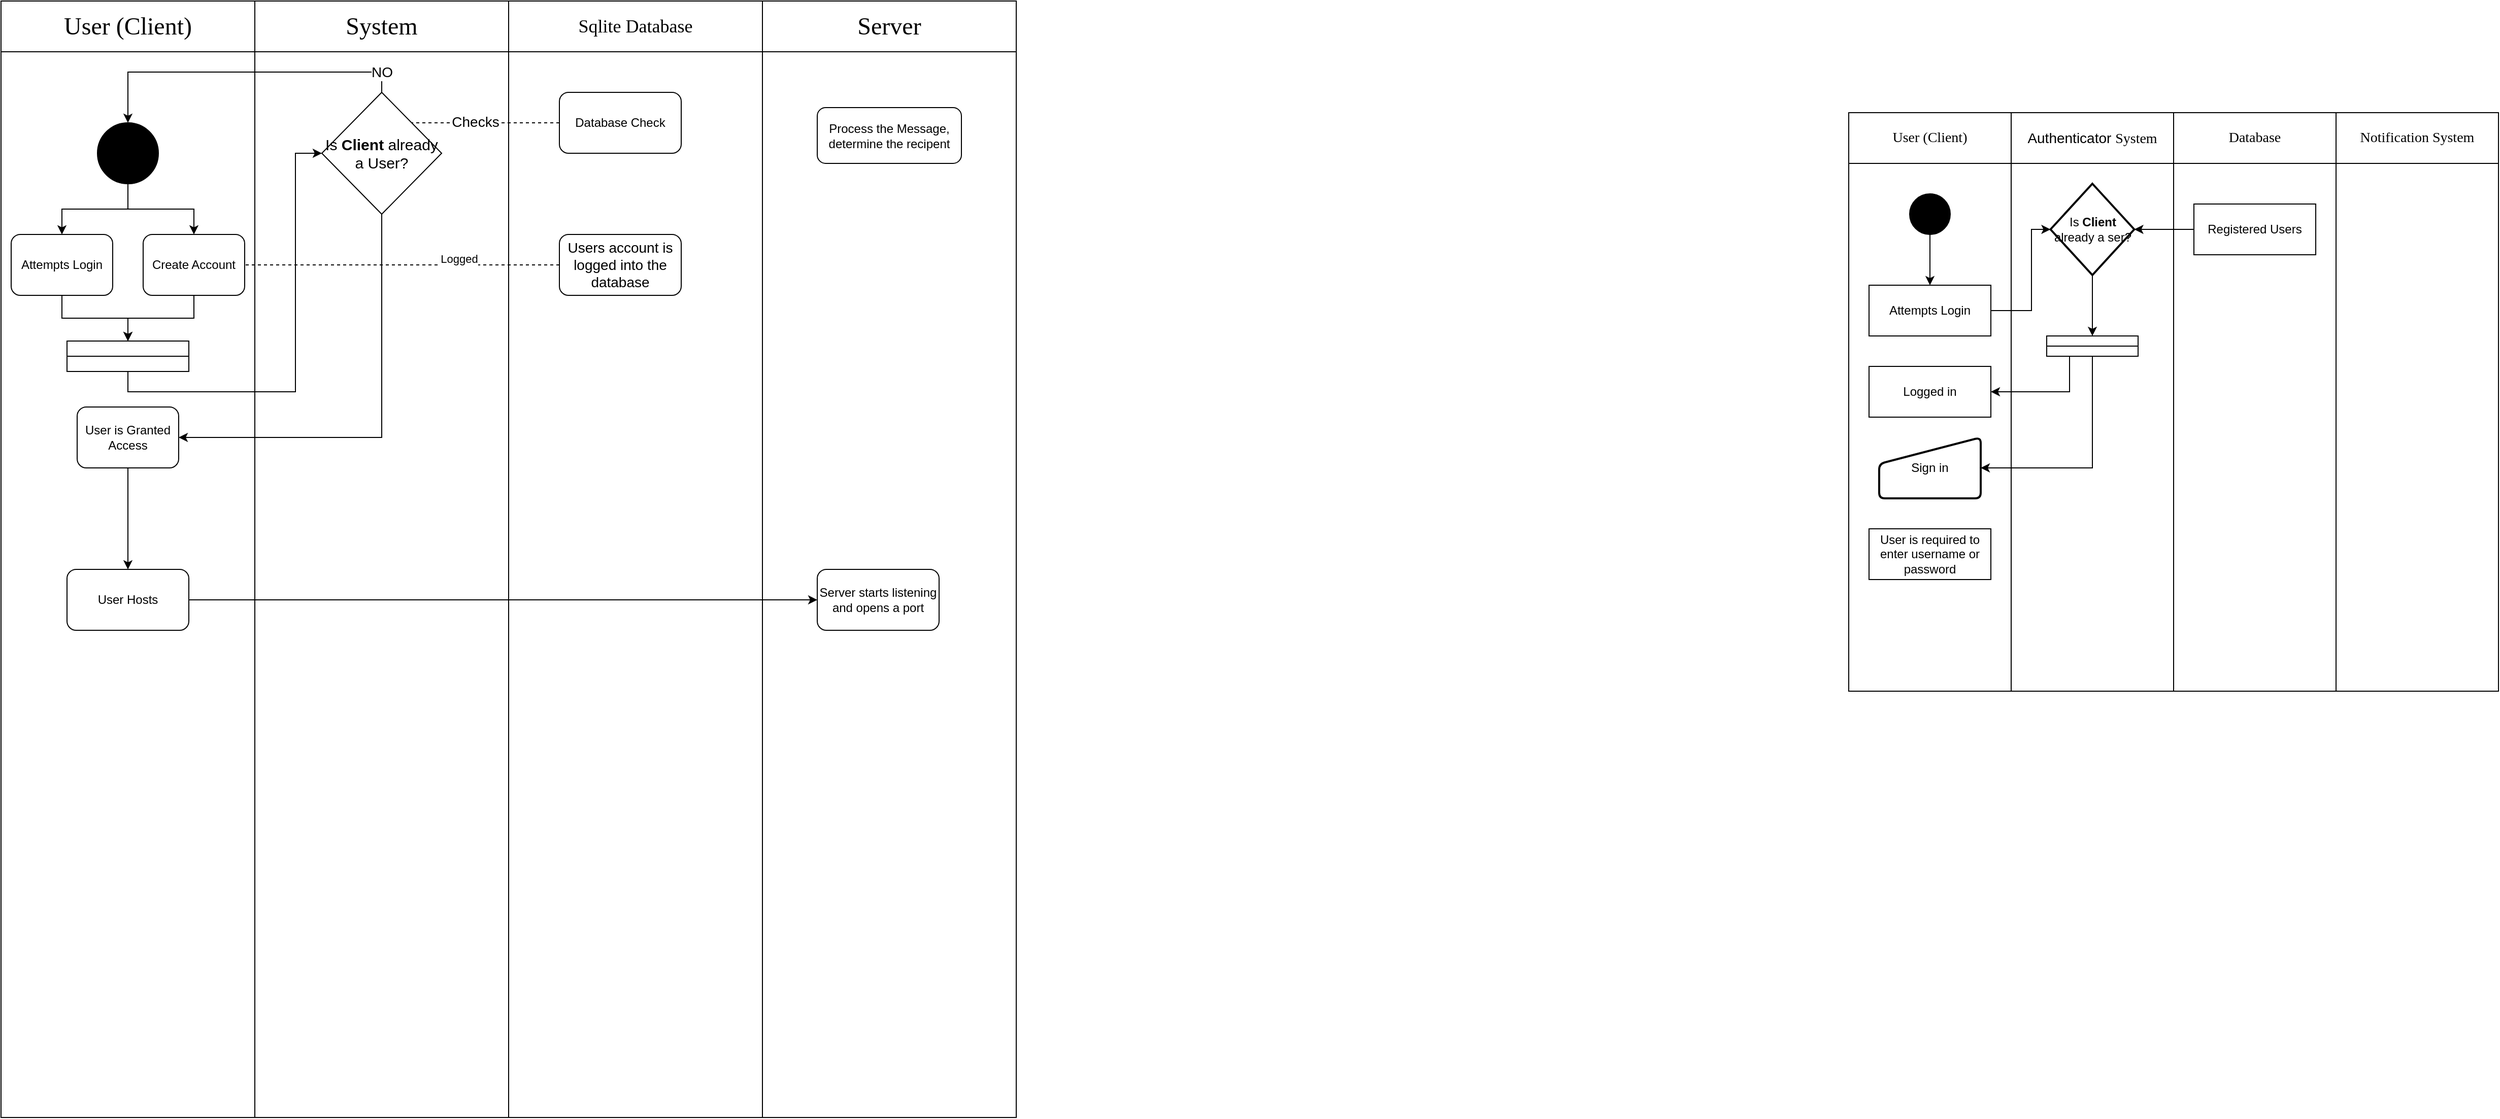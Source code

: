 <mxfile version="24.7.7">
  <diagram name="Page-1" id="z3YRru63F1JJ3skDX_K0">
    <mxGraphModel dx="3415" dy="968" grid="1" gridSize="10" guides="1" tooltips="1" connect="1" arrows="1" fold="1" page="1" pageScale="1" pageWidth="850" pageHeight="1100" math="0" shadow="0">
      <root>
        <mxCell id="0" />
        <mxCell id="1" parent="0" />
        <mxCell id="MbAl7yiFMgFEbEgRKCan-1" value="" style="rounded=0;whiteSpace=wrap;html=1;" vertex="1" parent="1">
          <mxGeometry x="120" y="160" width="160" height="520" as="geometry" />
        </mxCell>
        <mxCell id="MbAl7yiFMgFEbEgRKCan-2" value="&lt;font style=&quot;font-size: 14px;&quot; face=&quot;Verdana&quot;&gt;User (Client)&lt;/font&gt;" style="rounded=0;whiteSpace=wrap;html=1;" vertex="1" parent="1">
          <mxGeometry x="120" y="110" width="160" height="50" as="geometry" />
        </mxCell>
        <mxCell id="MbAl7yiFMgFEbEgRKCan-5" value="" style="rounded=0;whiteSpace=wrap;html=1;" vertex="1" parent="1">
          <mxGeometry x="280" y="160" width="160" height="520" as="geometry" />
        </mxCell>
        <mxCell id="MbAl7yiFMgFEbEgRKCan-6" value="&lt;font style=&quot;font-size: 14px;&quot;&gt;Authenticator&lt;/font&gt;&lt;font style=&quot;font-size: 14px;&quot;&gt; &lt;font face=&quot;Verdana&quot;&gt;System&lt;/font&gt;&lt;/font&gt;" style="rounded=0;whiteSpace=wrap;html=1;" vertex="1" parent="1">
          <mxGeometry x="280" y="110" width="160" height="50" as="geometry" />
        </mxCell>
        <mxCell id="MbAl7yiFMgFEbEgRKCan-7" value="" style="rounded=0;whiteSpace=wrap;html=1;" vertex="1" parent="1">
          <mxGeometry x="440" y="160" width="160" height="520" as="geometry" />
        </mxCell>
        <mxCell id="MbAl7yiFMgFEbEgRKCan-8" value="&lt;div&gt;&lt;font style=&quot;font-size: 14px;&quot; face=&quot;Verdana&quot;&gt;Database&lt;/font&gt;&lt;/div&gt;" style="rounded=0;whiteSpace=wrap;html=1;" vertex="1" parent="1">
          <mxGeometry x="440" y="110" width="160" height="50" as="geometry" />
        </mxCell>
        <mxCell id="MbAl7yiFMgFEbEgRKCan-9" value="" style="rounded=0;whiteSpace=wrap;html=1;" vertex="1" parent="1">
          <mxGeometry x="600" y="160" width="160" height="520" as="geometry" />
        </mxCell>
        <mxCell id="MbAl7yiFMgFEbEgRKCan-10" value="&lt;font style=&quot;font-size: 14px;&quot; face=&quot;Verdana&quot;&gt;Notification System&lt;br&gt;&lt;/font&gt;" style="rounded=0;whiteSpace=wrap;html=1;" vertex="1" parent="1">
          <mxGeometry x="600" y="110" width="160" height="50" as="geometry" />
        </mxCell>
        <mxCell id="MbAl7yiFMgFEbEgRKCan-14" style="edgeStyle=orthogonalEdgeStyle;rounded=0;orthogonalLoop=1;jettySize=auto;html=1;exitX=0.5;exitY=1;exitDx=0;exitDy=0;entryX=0.5;entryY=0;entryDx=0;entryDy=0;" edge="1" parent="1" source="MbAl7yiFMgFEbEgRKCan-12" target="MbAl7yiFMgFEbEgRKCan-13">
          <mxGeometry relative="1" as="geometry" />
        </mxCell>
        <mxCell id="MbAl7yiFMgFEbEgRKCan-12" value="" style="ellipse;whiteSpace=wrap;html=1;aspect=fixed;fillColor=#000000;" vertex="1" parent="1">
          <mxGeometry x="180" y="190" width="40" height="40" as="geometry" />
        </mxCell>
        <mxCell id="MbAl7yiFMgFEbEgRKCan-13" value="Attempts Login" style="rounded=0;whiteSpace=wrap;html=1;" vertex="1" parent="1">
          <mxGeometry x="140" y="280" width="120" height="50" as="geometry" />
        </mxCell>
        <mxCell id="MbAl7yiFMgFEbEgRKCan-16" value="Registered Users" style="rounded=0;whiteSpace=wrap;html=1;" vertex="1" parent="1">
          <mxGeometry x="460" y="200" width="120" height="50" as="geometry" />
        </mxCell>
        <mxCell id="MbAl7yiFMgFEbEgRKCan-19" value="User is required to enter username or password" style="rounded=0;whiteSpace=wrap;html=1;" vertex="1" parent="1">
          <mxGeometry x="140" y="520" width="120" height="50" as="geometry" />
        </mxCell>
        <mxCell id="MbAl7yiFMgFEbEgRKCan-22" value="Sign in " style="html=1;strokeWidth=2;shape=manualInput;whiteSpace=wrap;rounded=1;size=26;arcSize=11;" vertex="1" parent="1">
          <mxGeometry x="150" y="430" width="100" height="60" as="geometry" />
        </mxCell>
        <mxCell id="MbAl7yiFMgFEbEgRKCan-34" style="edgeStyle=orthogonalEdgeStyle;rounded=0;orthogonalLoop=1;jettySize=auto;html=1;exitX=0.5;exitY=1;exitDx=0;exitDy=0;exitPerimeter=0;entryX=0.5;entryY=0;entryDx=0;entryDy=0;" edge="1" parent="1" source="MbAl7yiFMgFEbEgRKCan-23" target="MbAl7yiFMgFEbEgRKCan-31">
          <mxGeometry relative="1" as="geometry" />
        </mxCell>
        <mxCell id="MbAl7yiFMgFEbEgRKCan-23" value="&lt;div align=&quot;center&quot;&gt;&lt;font style=&quot;font-size: 12px;&quot;&gt;Is &lt;b&gt;Client&lt;/b&gt; already a ser?&lt;/font&gt;&lt;/div&gt;" style="strokeWidth=2;html=1;shape=mxgraph.flowchart.decision;whiteSpace=wrap;align=center;" vertex="1" parent="1">
          <mxGeometry x="318.75" y="180" width="82.5" height="90" as="geometry" />
        </mxCell>
        <mxCell id="MbAl7yiFMgFEbEgRKCan-24" style="edgeStyle=orthogonalEdgeStyle;rounded=0;orthogonalLoop=1;jettySize=auto;html=1;exitX=1;exitY=0.5;exitDx=0;exitDy=0;entryX=0;entryY=0.5;entryDx=0;entryDy=0;entryPerimeter=0;" edge="1" parent="1" source="MbAl7yiFMgFEbEgRKCan-13" target="MbAl7yiFMgFEbEgRKCan-23">
          <mxGeometry relative="1" as="geometry">
            <Array as="points">
              <mxPoint x="300" y="305" />
              <mxPoint x="300" y="225" />
            </Array>
          </mxGeometry>
        </mxCell>
        <mxCell id="MbAl7yiFMgFEbEgRKCan-25" style="edgeStyle=orthogonalEdgeStyle;rounded=0;orthogonalLoop=1;jettySize=auto;html=1;exitX=0;exitY=0.5;exitDx=0;exitDy=0;entryX=1;entryY=0.5;entryDx=0;entryDy=0;entryPerimeter=0;" edge="1" parent="1" source="MbAl7yiFMgFEbEgRKCan-16" target="MbAl7yiFMgFEbEgRKCan-23">
          <mxGeometry relative="1" as="geometry" />
        </mxCell>
        <mxCell id="MbAl7yiFMgFEbEgRKCan-26" value="Logged in" style="rounded=0;whiteSpace=wrap;html=1;" vertex="1" parent="1">
          <mxGeometry x="140" y="360" width="120" height="50" as="geometry" />
        </mxCell>
        <mxCell id="MbAl7yiFMgFEbEgRKCan-31" value="" style="rounded=0;whiteSpace=wrap;html=1;" vertex="1" parent="1">
          <mxGeometry x="315" y="330" width="90" height="10" as="geometry" />
        </mxCell>
        <mxCell id="MbAl7yiFMgFEbEgRKCan-35" style="edgeStyle=orthogonalEdgeStyle;rounded=0;orthogonalLoop=1;jettySize=auto;html=1;exitX=0.25;exitY=1;exitDx=0;exitDy=0;entryX=1;entryY=0.5;entryDx=0;entryDy=0;" edge="1" parent="1" source="MbAl7yiFMgFEbEgRKCan-32" target="MbAl7yiFMgFEbEgRKCan-26">
          <mxGeometry relative="1" as="geometry" />
        </mxCell>
        <mxCell id="MbAl7yiFMgFEbEgRKCan-36" style="edgeStyle=orthogonalEdgeStyle;rounded=0;orthogonalLoop=1;jettySize=auto;html=1;exitX=0.5;exitY=1;exitDx=0;exitDy=0;entryX=1;entryY=0.5;entryDx=0;entryDy=0;" edge="1" parent="1" source="MbAl7yiFMgFEbEgRKCan-32" target="MbAl7yiFMgFEbEgRKCan-22">
          <mxGeometry relative="1" as="geometry" />
        </mxCell>
        <mxCell id="MbAl7yiFMgFEbEgRKCan-32" value="" style="rounded=0;whiteSpace=wrap;html=1;" vertex="1" parent="1">
          <mxGeometry x="315" y="340" width="90" height="10" as="geometry" />
        </mxCell>
        <mxCell id="MbAl7yiFMgFEbEgRKCan-37" value="" style="rounded=0;whiteSpace=wrap;html=1;" vertex="1" parent="1">
          <mxGeometry x="-1700" y="50" width="250" height="1050" as="geometry" />
        </mxCell>
        <mxCell id="MbAl7yiFMgFEbEgRKCan-38" value="&lt;font style=&quot;font-size: 24px;&quot; face=&quot;Verdana&quot;&gt;User (Client)&lt;/font&gt;" style="rounded=0;whiteSpace=wrap;html=1;" vertex="1" parent="1">
          <mxGeometry x="-1700" width="250" height="50" as="geometry" />
        </mxCell>
        <mxCell id="MbAl7yiFMgFEbEgRKCan-39" value="" style="rounded=0;whiteSpace=wrap;html=1;" vertex="1" parent="1">
          <mxGeometry x="-1450" y="50" width="250" height="1050" as="geometry" />
        </mxCell>
        <mxCell id="MbAl7yiFMgFEbEgRKCan-40" value="&lt;font style=&quot;font-size: 24px;&quot; face=&quot;Verdana&quot;&gt;System&lt;/font&gt;" style="rounded=0;whiteSpace=wrap;html=1;" vertex="1" parent="1">
          <mxGeometry x="-1450" width="250" height="50" as="geometry" />
        </mxCell>
        <mxCell id="MbAl7yiFMgFEbEgRKCan-41" value="" style="rounded=0;whiteSpace=wrap;html=1;" vertex="1" parent="1">
          <mxGeometry x="-1200" y="50" width="250" height="1050" as="geometry" />
        </mxCell>
        <mxCell id="MbAl7yiFMgFEbEgRKCan-42" value="&lt;font style=&quot;font-size: 18px;&quot; face=&quot;Verdana&quot;&gt;Sqlite Database&lt;/font&gt;" style="rounded=0;whiteSpace=wrap;html=1;" vertex="1" parent="1">
          <mxGeometry x="-1200" width="250" height="50" as="geometry" />
        </mxCell>
        <mxCell id="MbAl7yiFMgFEbEgRKCan-43" value="" style="rounded=0;whiteSpace=wrap;html=1;" vertex="1" parent="1">
          <mxGeometry x="-950" y="50" width="250" height="1050" as="geometry" />
        </mxCell>
        <mxCell id="MbAl7yiFMgFEbEgRKCan-44" value="&lt;font style=&quot;font-size: 24px;&quot; face=&quot;Verdana&quot;&gt;Server&lt;/font&gt;" style="rounded=0;whiteSpace=wrap;html=1;" vertex="1" parent="1">
          <mxGeometry x="-950" width="250" height="50" as="geometry" />
        </mxCell>
        <mxCell id="MbAl7yiFMgFEbEgRKCan-62" style="edgeStyle=orthogonalEdgeStyle;rounded=0;orthogonalLoop=1;jettySize=auto;html=1;exitX=0.5;exitY=1;exitDx=0;exitDy=0;entryX=0.5;entryY=0;entryDx=0;entryDy=0;" edge="1" parent="1" source="MbAl7yiFMgFEbEgRKCan-45" target="MbAl7yiFMgFEbEgRKCan-58">
          <mxGeometry relative="1" as="geometry">
            <mxPoint x="-1575" y="200" as="targetPoint" />
          </mxGeometry>
        </mxCell>
        <mxCell id="MbAl7yiFMgFEbEgRKCan-77" style="edgeStyle=orthogonalEdgeStyle;rounded=0;orthogonalLoop=1;jettySize=auto;html=1;exitX=0.5;exitY=1;exitDx=0;exitDy=0;entryX=0.5;entryY=0;entryDx=0;entryDy=0;" edge="1" parent="1" source="MbAl7yiFMgFEbEgRKCan-45" target="MbAl7yiFMgFEbEgRKCan-76">
          <mxGeometry relative="1" as="geometry" />
        </mxCell>
        <mxCell id="MbAl7yiFMgFEbEgRKCan-45" value="" style="ellipse;whiteSpace=wrap;html=1;aspect=fixed;fillColor=#000000;" vertex="1" parent="1">
          <mxGeometry x="-1605" y="120" width="60" height="60" as="geometry" />
        </mxCell>
        <mxCell id="MbAl7yiFMgFEbEgRKCan-47" value="Process the Message, determine the recipent" style="rounded=1;whiteSpace=wrap;html=1;" vertex="1" parent="1">
          <mxGeometry x="-896" y="105" width="142" height="55" as="geometry" />
        </mxCell>
        <mxCell id="MbAl7yiFMgFEbEgRKCan-53" style="edgeStyle=orthogonalEdgeStyle;rounded=0;orthogonalLoop=1;jettySize=auto;html=1;exitX=0.5;exitY=0;exitDx=0;exitDy=0;entryX=0.5;entryY=0;entryDx=0;entryDy=0;" edge="1" parent="1" source="MbAl7yiFMgFEbEgRKCan-49" target="MbAl7yiFMgFEbEgRKCan-45">
          <mxGeometry relative="1" as="geometry" />
        </mxCell>
        <mxCell id="MbAl7yiFMgFEbEgRKCan-68" value="&lt;font style=&quot;font-size: 14px;&quot;&gt;NO&lt;/font&gt;" style="edgeLabel;html=1;align=center;verticalAlign=middle;resizable=0;points=[];" vertex="1" connectable="0" parent="MbAl7yiFMgFEbEgRKCan-53">
          <mxGeometry x="-0.306" relative="1" as="geometry">
            <mxPoint x="91" as="offset" />
          </mxGeometry>
        </mxCell>
        <mxCell id="MbAl7yiFMgFEbEgRKCan-73" style="edgeStyle=orthogonalEdgeStyle;rounded=0;orthogonalLoop=1;jettySize=auto;html=1;exitX=0.5;exitY=1;exitDx=0;exitDy=0;entryX=1;entryY=0.5;entryDx=0;entryDy=0;" edge="1" parent="1" source="MbAl7yiFMgFEbEgRKCan-49" target="MbAl7yiFMgFEbEgRKCan-71">
          <mxGeometry relative="1" as="geometry" />
        </mxCell>
        <mxCell id="MbAl7yiFMgFEbEgRKCan-49" value="&lt;div style=&quot;font-size: 15px;&quot; align=&quot;center&quot;&gt;&lt;font style=&quot;font-size: 15px;&quot;&gt;Is &lt;b&gt;Client&lt;/b&gt; already a User?&lt;/font&gt;&lt;/div&gt;" style="rhombus;whiteSpace=wrap;html=1;" vertex="1" parent="1">
          <mxGeometry x="-1384" y="90" width="118" height="120" as="geometry" />
        </mxCell>
        <mxCell id="MbAl7yiFMgFEbEgRKCan-51" value="Database Check" style="rounded=1;whiteSpace=wrap;html=1;" vertex="1" parent="1">
          <mxGeometry x="-1150" y="90" width="120" height="60" as="geometry" />
        </mxCell>
        <mxCell id="MbAl7yiFMgFEbEgRKCan-52" value="" style="endArrow=none;dashed=1;html=1;rounded=0;entryX=1;entryY=0;entryDx=0;entryDy=0;exitX=0;exitY=0.5;exitDx=0;exitDy=0;" edge="1" parent="1" source="MbAl7yiFMgFEbEgRKCan-51" target="MbAl7yiFMgFEbEgRKCan-49">
          <mxGeometry width="50" height="50" relative="1" as="geometry">
            <mxPoint x="-1260" y="580" as="sourcePoint" />
            <mxPoint x="-1210" y="530" as="targetPoint" />
          </mxGeometry>
        </mxCell>
        <mxCell id="MbAl7yiFMgFEbEgRKCan-67" value="&lt;font style=&quot;font-size: 14px;&quot;&gt;Checks&lt;/font&gt;" style="edgeLabel;html=1;align=center;verticalAlign=middle;resizable=0;points=[];" vertex="1" connectable="0" parent="MbAl7yiFMgFEbEgRKCan-52">
          <mxGeometry x="0.146" y="-1" relative="1" as="geometry">
            <mxPoint as="offset" />
          </mxGeometry>
        </mxCell>
        <mxCell id="MbAl7yiFMgFEbEgRKCan-80" style="edgeStyle=orthogonalEdgeStyle;rounded=0;orthogonalLoop=1;jettySize=auto;html=1;exitX=0.5;exitY=1;exitDx=0;exitDy=0;entryX=0.5;entryY=0;entryDx=0;entryDy=0;" edge="1" parent="1" source="MbAl7yiFMgFEbEgRKCan-58" target="MbAl7yiFMgFEbEgRKCan-78">
          <mxGeometry relative="1" as="geometry" />
        </mxCell>
        <mxCell id="MbAl7yiFMgFEbEgRKCan-58" value="Attempts Login" style="rounded=1;whiteSpace=wrap;html=1;" vertex="1" parent="1">
          <mxGeometry x="-1690" y="230" width="100" height="60" as="geometry" />
        </mxCell>
        <mxCell id="MbAl7yiFMgFEbEgRKCan-84" style="edgeStyle=orthogonalEdgeStyle;rounded=0;orthogonalLoop=1;jettySize=auto;html=1;exitX=0.5;exitY=1;exitDx=0;exitDy=0;" edge="1" parent="1" source="MbAl7yiFMgFEbEgRKCan-71" target="MbAl7yiFMgFEbEgRKCan-83">
          <mxGeometry relative="1" as="geometry" />
        </mxCell>
        <mxCell id="MbAl7yiFMgFEbEgRKCan-71" value="User is Granted Access" style="rounded=1;whiteSpace=wrap;html=1;" vertex="1" parent="1">
          <mxGeometry x="-1625" y="400" width="100" height="60" as="geometry" />
        </mxCell>
        <mxCell id="MbAl7yiFMgFEbEgRKCan-81" style="edgeStyle=orthogonalEdgeStyle;rounded=0;orthogonalLoop=1;jettySize=auto;html=1;exitX=0.5;exitY=1;exitDx=0;exitDy=0;entryX=0.5;entryY=0;entryDx=0;entryDy=0;" edge="1" parent="1" source="MbAl7yiFMgFEbEgRKCan-76" target="MbAl7yiFMgFEbEgRKCan-78">
          <mxGeometry relative="1" as="geometry" />
        </mxCell>
        <mxCell id="MbAl7yiFMgFEbEgRKCan-76" value="Create Account" style="rounded=1;whiteSpace=wrap;html=1;" vertex="1" parent="1">
          <mxGeometry x="-1560" y="230" width="100" height="60" as="geometry" />
        </mxCell>
        <mxCell id="MbAl7yiFMgFEbEgRKCan-78" value="" style="rounded=0;whiteSpace=wrap;html=1;" vertex="1" parent="1">
          <mxGeometry x="-1635" y="335" width="120" height="15" as="geometry" />
        </mxCell>
        <mxCell id="MbAl7yiFMgFEbEgRKCan-82" style="edgeStyle=orthogonalEdgeStyle;rounded=0;orthogonalLoop=1;jettySize=auto;html=1;exitX=0.5;exitY=1;exitDx=0;exitDy=0;entryX=0;entryY=0.5;entryDx=0;entryDy=0;" edge="1" parent="1" source="MbAl7yiFMgFEbEgRKCan-79" target="MbAl7yiFMgFEbEgRKCan-49">
          <mxGeometry relative="1" as="geometry">
            <Array as="points">
              <mxPoint x="-1575" y="385" />
              <mxPoint x="-1410" y="385" />
              <mxPoint x="-1410" y="150" />
            </Array>
          </mxGeometry>
        </mxCell>
        <mxCell id="MbAl7yiFMgFEbEgRKCan-79" value="" style="rounded=0;whiteSpace=wrap;html=1;" vertex="1" parent="1">
          <mxGeometry x="-1635" y="350" width="120" height="15" as="geometry" />
        </mxCell>
        <mxCell id="MbAl7yiFMgFEbEgRKCan-86" style="edgeStyle=orthogonalEdgeStyle;rounded=0;orthogonalLoop=1;jettySize=auto;html=1;" edge="1" parent="1" source="MbAl7yiFMgFEbEgRKCan-83" target="MbAl7yiFMgFEbEgRKCan-85">
          <mxGeometry relative="1" as="geometry" />
        </mxCell>
        <mxCell id="MbAl7yiFMgFEbEgRKCan-83" value="User Hosts" style="rounded=1;whiteSpace=wrap;html=1;" vertex="1" parent="1">
          <mxGeometry x="-1635" y="560" width="120" height="60" as="geometry" />
        </mxCell>
        <mxCell id="MbAl7yiFMgFEbEgRKCan-85" value="Server starts listening and opens a port" style="rounded=1;whiteSpace=wrap;html=1;" vertex="1" parent="1">
          <mxGeometry x="-896" y="560" width="120" height="60" as="geometry" />
        </mxCell>
        <mxCell id="MbAl7yiFMgFEbEgRKCan-88" value="&lt;font style=&quot;font-size: 14px;&quot;&gt;Users account is logged into the database&lt;/font&gt;" style="rounded=1;whiteSpace=wrap;html=1;" vertex="1" parent="1">
          <mxGeometry x="-1150" y="230" width="120" height="60" as="geometry" />
        </mxCell>
        <mxCell id="MbAl7yiFMgFEbEgRKCan-90" value="" style="endArrow=none;dashed=1;html=1;rounded=0;" edge="1" parent="1" source="MbAl7yiFMgFEbEgRKCan-88" target="MbAl7yiFMgFEbEgRKCan-76">
          <mxGeometry width="50" height="50" relative="1" as="geometry">
            <mxPoint x="-1239" y="259.47" as="sourcePoint" />
            <mxPoint x="-1384" y="259.47" as="targetPoint" />
          </mxGeometry>
        </mxCell>
        <mxCell id="MbAl7yiFMgFEbEgRKCan-91" value="Logged" style="edgeLabel;html=1;align=center;verticalAlign=middle;resizable=0;points=[];" vertex="1" connectable="0" parent="MbAl7yiFMgFEbEgRKCan-90">
          <mxGeometry x="0.146" y="-1" relative="1" as="geometry">
            <mxPoint x="78" y="-5" as="offset" />
          </mxGeometry>
        </mxCell>
      </root>
    </mxGraphModel>
  </diagram>
</mxfile>
